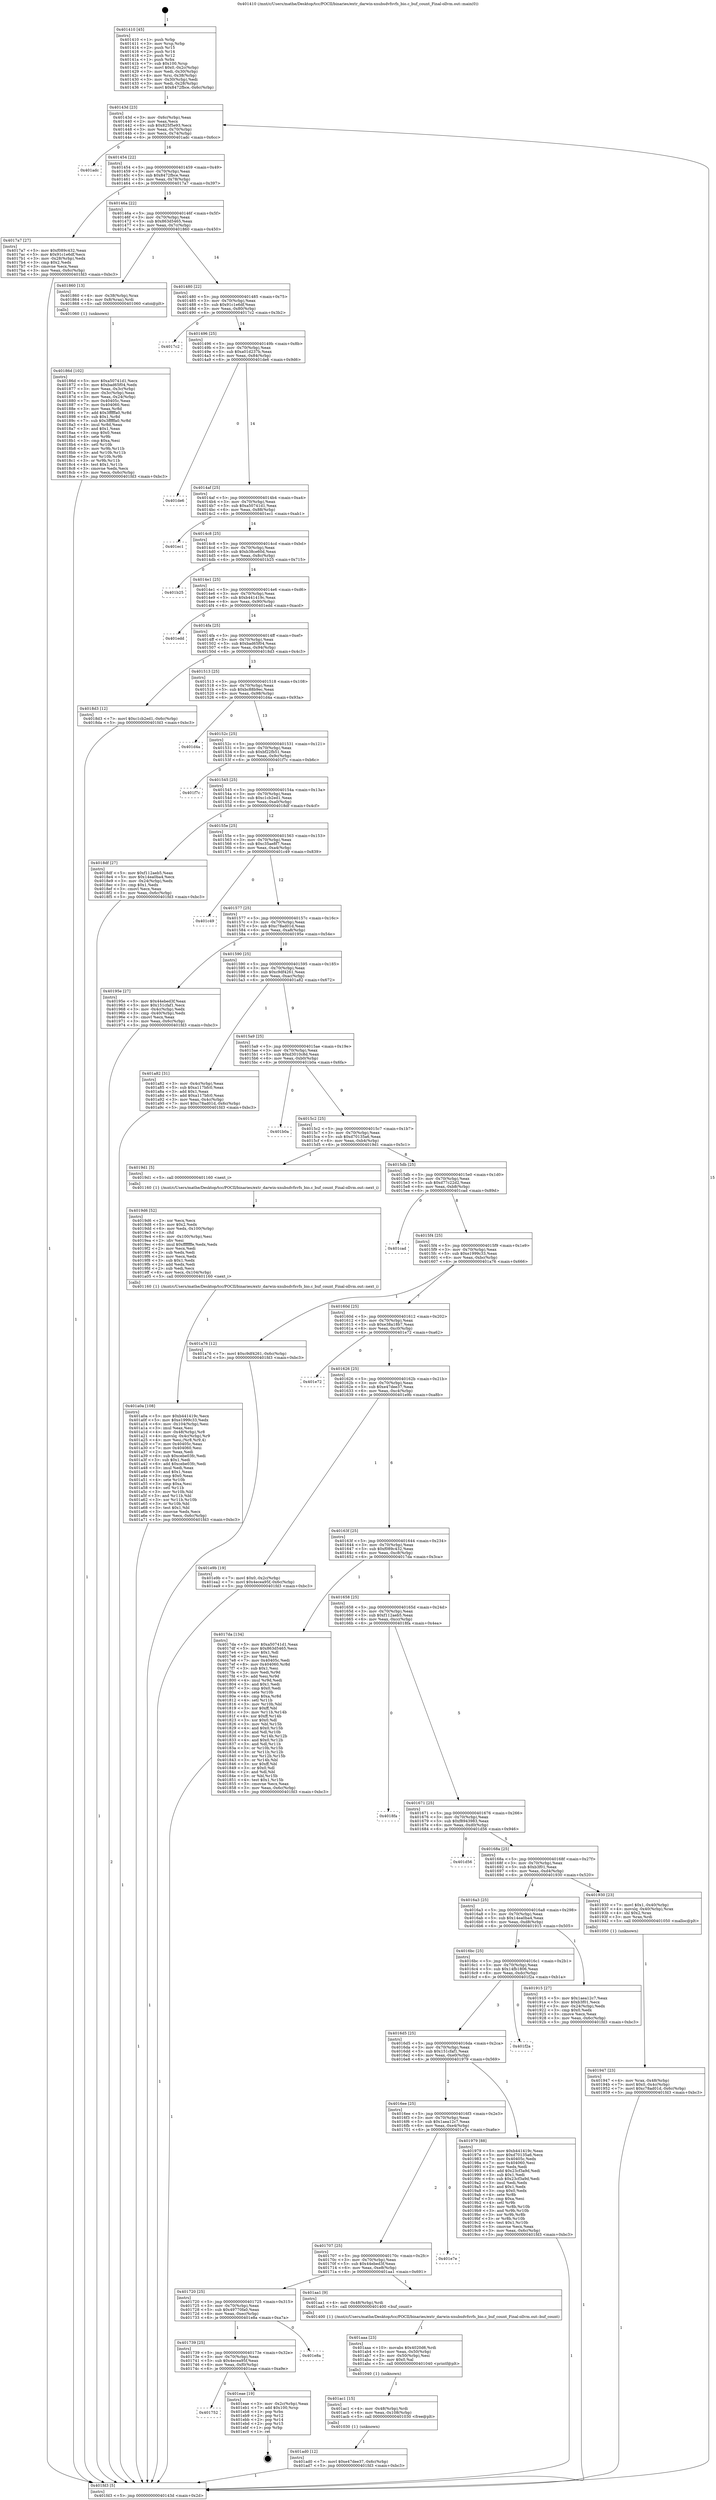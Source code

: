 digraph "0x401410" {
  label = "0x401410 (/mnt/c/Users/mathe/Desktop/tcc/POCII/binaries/extr_darwin-xnubsdvfsvfs_bio.c_buf_count_Final-ollvm.out::main(0))"
  labelloc = "t"
  node[shape=record]

  Entry [label="",width=0.3,height=0.3,shape=circle,fillcolor=black,style=filled]
  "0x40143d" [label="{
     0x40143d [23]\l
     | [instrs]\l
     &nbsp;&nbsp;0x40143d \<+3\>: mov -0x6c(%rbp),%eax\l
     &nbsp;&nbsp;0x401440 \<+2\>: mov %eax,%ecx\l
     &nbsp;&nbsp;0x401442 \<+6\>: sub $0x825f5e93,%ecx\l
     &nbsp;&nbsp;0x401448 \<+3\>: mov %eax,-0x70(%rbp)\l
     &nbsp;&nbsp;0x40144b \<+3\>: mov %ecx,-0x74(%rbp)\l
     &nbsp;&nbsp;0x40144e \<+6\>: je 0000000000401adc \<main+0x6cc\>\l
  }"]
  "0x401adc" [label="{
     0x401adc\l
  }", style=dashed]
  "0x401454" [label="{
     0x401454 [22]\l
     | [instrs]\l
     &nbsp;&nbsp;0x401454 \<+5\>: jmp 0000000000401459 \<main+0x49\>\l
     &nbsp;&nbsp;0x401459 \<+3\>: mov -0x70(%rbp),%eax\l
     &nbsp;&nbsp;0x40145c \<+5\>: sub $0x8472fbce,%eax\l
     &nbsp;&nbsp;0x401461 \<+3\>: mov %eax,-0x78(%rbp)\l
     &nbsp;&nbsp;0x401464 \<+6\>: je 00000000004017a7 \<main+0x397\>\l
  }"]
  Exit [label="",width=0.3,height=0.3,shape=circle,fillcolor=black,style=filled,peripheries=2]
  "0x4017a7" [label="{
     0x4017a7 [27]\l
     | [instrs]\l
     &nbsp;&nbsp;0x4017a7 \<+5\>: mov $0xf089c432,%eax\l
     &nbsp;&nbsp;0x4017ac \<+5\>: mov $0x91c1e6df,%ecx\l
     &nbsp;&nbsp;0x4017b1 \<+3\>: mov -0x28(%rbp),%edx\l
     &nbsp;&nbsp;0x4017b4 \<+3\>: cmp $0x2,%edx\l
     &nbsp;&nbsp;0x4017b7 \<+3\>: cmovne %ecx,%eax\l
     &nbsp;&nbsp;0x4017ba \<+3\>: mov %eax,-0x6c(%rbp)\l
     &nbsp;&nbsp;0x4017bd \<+5\>: jmp 0000000000401fd3 \<main+0xbc3\>\l
  }"]
  "0x40146a" [label="{
     0x40146a [22]\l
     | [instrs]\l
     &nbsp;&nbsp;0x40146a \<+5\>: jmp 000000000040146f \<main+0x5f\>\l
     &nbsp;&nbsp;0x40146f \<+3\>: mov -0x70(%rbp),%eax\l
     &nbsp;&nbsp;0x401472 \<+5\>: sub $0x863d5465,%eax\l
     &nbsp;&nbsp;0x401477 \<+3\>: mov %eax,-0x7c(%rbp)\l
     &nbsp;&nbsp;0x40147a \<+6\>: je 0000000000401860 \<main+0x450\>\l
  }"]
  "0x401fd3" [label="{
     0x401fd3 [5]\l
     | [instrs]\l
     &nbsp;&nbsp;0x401fd3 \<+5\>: jmp 000000000040143d \<main+0x2d\>\l
  }"]
  "0x401410" [label="{
     0x401410 [45]\l
     | [instrs]\l
     &nbsp;&nbsp;0x401410 \<+1\>: push %rbp\l
     &nbsp;&nbsp;0x401411 \<+3\>: mov %rsp,%rbp\l
     &nbsp;&nbsp;0x401414 \<+2\>: push %r15\l
     &nbsp;&nbsp;0x401416 \<+2\>: push %r14\l
     &nbsp;&nbsp;0x401418 \<+2\>: push %r12\l
     &nbsp;&nbsp;0x40141a \<+1\>: push %rbx\l
     &nbsp;&nbsp;0x40141b \<+7\>: sub $0x100,%rsp\l
     &nbsp;&nbsp;0x401422 \<+7\>: movl $0x0,-0x2c(%rbp)\l
     &nbsp;&nbsp;0x401429 \<+3\>: mov %edi,-0x30(%rbp)\l
     &nbsp;&nbsp;0x40142c \<+4\>: mov %rsi,-0x38(%rbp)\l
     &nbsp;&nbsp;0x401430 \<+3\>: mov -0x30(%rbp),%edi\l
     &nbsp;&nbsp;0x401433 \<+3\>: mov %edi,-0x28(%rbp)\l
     &nbsp;&nbsp;0x401436 \<+7\>: movl $0x8472fbce,-0x6c(%rbp)\l
  }"]
  "0x401752" [label="{
     0x401752\l
  }", style=dashed]
  "0x401860" [label="{
     0x401860 [13]\l
     | [instrs]\l
     &nbsp;&nbsp;0x401860 \<+4\>: mov -0x38(%rbp),%rax\l
     &nbsp;&nbsp;0x401864 \<+4\>: mov 0x8(%rax),%rdi\l
     &nbsp;&nbsp;0x401868 \<+5\>: call 0000000000401060 \<atoi@plt\>\l
     | [calls]\l
     &nbsp;&nbsp;0x401060 \{1\} (unknown)\l
  }"]
  "0x401480" [label="{
     0x401480 [22]\l
     | [instrs]\l
     &nbsp;&nbsp;0x401480 \<+5\>: jmp 0000000000401485 \<main+0x75\>\l
     &nbsp;&nbsp;0x401485 \<+3\>: mov -0x70(%rbp),%eax\l
     &nbsp;&nbsp;0x401488 \<+5\>: sub $0x91c1e6df,%eax\l
     &nbsp;&nbsp;0x40148d \<+3\>: mov %eax,-0x80(%rbp)\l
     &nbsp;&nbsp;0x401490 \<+6\>: je 00000000004017c2 \<main+0x3b2\>\l
  }"]
  "0x401eae" [label="{
     0x401eae [19]\l
     | [instrs]\l
     &nbsp;&nbsp;0x401eae \<+3\>: mov -0x2c(%rbp),%eax\l
     &nbsp;&nbsp;0x401eb1 \<+7\>: add $0x100,%rsp\l
     &nbsp;&nbsp;0x401eb8 \<+1\>: pop %rbx\l
     &nbsp;&nbsp;0x401eb9 \<+2\>: pop %r12\l
     &nbsp;&nbsp;0x401ebb \<+2\>: pop %r14\l
     &nbsp;&nbsp;0x401ebd \<+2\>: pop %r15\l
     &nbsp;&nbsp;0x401ebf \<+1\>: pop %rbp\l
     &nbsp;&nbsp;0x401ec0 \<+1\>: ret\l
  }"]
  "0x4017c2" [label="{
     0x4017c2\l
  }", style=dashed]
  "0x401496" [label="{
     0x401496 [25]\l
     | [instrs]\l
     &nbsp;&nbsp;0x401496 \<+5\>: jmp 000000000040149b \<main+0x8b\>\l
     &nbsp;&nbsp;0x40149b \<+3\>: mov -0x70(%rbp),%eax\l
     &nbsp;&nbsp;0x40149e \<+5\>: sub $0xa01d237b,%eax\l
     &nbsp;&nbsp;0x4014a3 \<+6\>: mov %eax,-0x84(%rbp)\l
     &nbsp;&nbsp;0x4014a9 \<+6\>: je 0000000000401de6 \<main+0x9d6\>\l
  }"]
  "0x401739" [label="{
     0x401739 [25]\l
     | [instrs]\l
     &nbsp;&nbsp;0x401739 \<+5\>: jmp 000000000040173e \<main+0x32e\>\l
     &nbsp;&nbsp;0x40173e \<+3\>: mov -0x70(%rbp),%eax\l
     &nbsp;&nbsp;0x401741 \<+5\>: sub $0x4ecea95f,%eax\l
     &nbsp;&nbsp;0x401746 \<+6\>: mov %eax,-0xf0(%rbp)\l
     &nbsp;&nbsp;0x40174c \<+6\>: je 0000000000401eae \<main+0xa9e\>\l
  }"]
  "0x401de6" [label="{
     0x401de6\l
  }", style=dashed]
  "0x4014af" [label="{
     0x4014af [25]\l
     | [instrs]\l
     &nbsp;&nbsp;0x4014af \<+5\>: jmp 00000000004014b4 \<main+0xa4\>\l
     &nbsp;&nbsp;0x4014b4 \<+3\>: mov -0x70(%rbp),%eax\l
     &nbsp;&nbsp;0x4014b7 \<+5\>: sub $0xa50741d1,%eax\l
     &nbsp;&nbsp;0x4014bc \<+6\>: mov %eax,-0x88(%rbp)\l
     &nbsp;&nbsp;0x4014c2 \<+6\>: je 0000000000401ec1 \<main+0xab1\>\l
  }"]
  "0x401e8a" [label="{
     0x401e8a\l
  }", style=dashed]
  "0x401ec1" [label="{
     0x401ec1\l
  }", style=dashed]
  "0x4014c8" [label="{
     0x4014c8 [25]\l
     | [instrs]\l
     &nbsp;&nbsp;0x4014c8 \<+5\>: jmp 00000000004014cd \<main+0xbd\>\l
     &nbsp;&nbsp;0x4014cd \<+3\>: mov -0x70(%rbp),%eax\l
     &nbsp;&nbsp;0x4014d0 \<+5\>: sub $0xb38ce60d,%eax\l
     &nbsp;&nbsp;0x4014d5 \<+6\>: mov %eax,-0x8c(%rbp)\l
     &nbsp;&nbsp;0x4014db \<+6\>: je 0000000000401b25 \<main+0x715\>\l
  }"]
  "0x401ad0" [label="{
     0x401ad0 [12]\l
     | [instrs]\l
     &nbsp;&nbsp;0x401ad0 \<+7\>: movl $0xe47dee37,-0x6c(%rbp)\l
     &nbsp;&nbsp;0x401ad7 \<+5\>: jmp 0000000000401fd3 \<main+0xbc3\>\l
  }"]
  "0x401b25" [label="{
     0x401b25\l
  }", style=dashed]
  "0x4014e1" [label="{
     0x4014e1 [25]\l
     | [instrs]\l
     &nbsp;&nbsp;0x4014e1 \<+5\>: jmp 00000000004014e6 \<main+0xd6\>\l
     &nbsp;&nbsp;0x4014e6 \<+3\>: mov -0x70(%rbp),%eax\l
     &nbsp;&nbsp;0x4014e9 \<+5\>: sub $0xb441419c,%eax\l
     &nbsp;&nbsp;0x4014ee \<+6\>: mov %eax,-0x90(%rbp)\l
     &nbsp;&nbsp;0x4014f4 \<+6\>: je 0000000000401edd \<main+0xacd\>\l
  }"]
  "0x401ac1" [label="{
     0x401ac1 [15]\l
     | [instrs]\l
     &nbsp;&nbsp;0x401ac1 \<+4\>: mov -0x48(%rbp),%rdi\l
     &nbsp;&nbsp;0x401ac5 \<+6\>: mov %eax,-0x108(%rbp)\l
     &nbsp;&nbsp;0x401acb \<+5\>: call 0000000000401030 \<free@plt\>\l
     | [calls]\l
     &nbsp;&nbsp;0x401030 \{1\} (unknown)\l
  }"]
  "0x401edd" [label="{
     0x401edd\l
  }", style=dashed]
  "0x4014fa" [label="{
     0x4014fa [25]\l
     | [instrs]\l
     &nbsp;&nbsp;0x4014fa \<+5\>: jmp 00000000004014ff \<main+0xef\>\l
     &nbsp;&nbsp;0x4014ff \<+3\>: mov -0x70(%rbp),%eax\l
     &nbsp;&nbsp;0x401502 \<+5\>: sub $0xbad65f04,%eax\l
     &nbsp;&nbsp;0x401507 \<+6\>: mov %eax,-0x94(%rbp)\l
     &nbsp;&nbsp;0x40150d \<+6\>: je 00000000004018d3 \<main+0x4c3\>\l
  }"]
  "0x401aaa" [label="{
     0x401aaa [23]\l
     | [instrs]\l
     &nbsp;&nbsp;0x401aaa \<+10\>: movabs $0x4020d6,%rdi\l
     &nbsp;&nbsp;0x401ab4 \<+3\>: mov %eax,-0x50(%rbp)\l
     &nbsp;&nbsp;0x401ab7 \<+3\>: mov -0x50(%rbp),%esi\l
     &nbsp;&nbsp;0x401aba \<+2\>: mov $0x0,%al\l
     &nbsp;&nbsp;0x401abc \<+5\>: call 0000000000401040 \<printf@plt\>\l
     | [calls]\l
     &nbsp;&nbsp;0x401040 \{1\} (unknown)\l
  }"]
  "0x4018d3" [label="{
     0x4018d3 [12]\l
     | [instrs]\l
     &nbsp;&nbsp;0x4018d3 \<+7\>: movl $0xc1cb2ed1,-0x6c(%rbp)\l
     &nbsp;&nbsp;0x4018da \<+5\>: jmp 0000000000401fd3 \<main+0xbc3\>\l
  }"]
  "0x401513" [label="{
     0x401513 [25]\l
     | [instrs]\l
     &nbsp;&nbsp;0x401513 \<+5\>: jmp 0000000000401518 \<main+0x108\>\l
     &nbsp;&nbsp;0x401518 \<+3\>: mov -0x70(%rbp),%eax\l
     &nbsp;&nbsp;0x40151b \<+5\>: sub $0xbc88b9ec,%eax\l
     &nbsp;&nbsp;0x401520 \<+6\>: mov %eax,-0x98(%rbp)\l
     &nbsp;&nbsp;0x401526 \<+6\>: je 0000000000401d4a \<main+0x93a\>\l
  }"]
  "0x401720" [label="{
     0x401720 [25]\l
     | [instrs]\l
     &nbsp;&nbsp;0x401720 \<+5\>: jmp 0000000000401725 \<main+0x315\>\l
     &nbsp;&nbsp;0x401725 \<+3\>: mov -0x70(%rbp),%eax\l
     &nbsp;&nbsp;0x401728 \<+5\>: sub $0x49770fa0,%eax\l
     &nbsp;&nbsp;0x40172d \<+6\>: mov %eax,-0xec(%rbp)\l
     &nbsp;&nbsp;0x401733 \<+6\>: je 0000000000401e8a \<main+0xa7a\>\l
  }"]
  "0x401d4a" [label="{
     0x401d4a\l
  }", style=dashed]
  "0x40152c" [label="{
     0x40152c [25]\l
     | [instrs]\l
     &nbsp;&nbsp;0x40152c \<+5\>: jmp 0000000000401531 \<main+0x121\>\l
     &nbsp;&nbsp;0x401531 \<+3\>: mov -0x70(%rbp),%eax\l
     &nbsp;&nbsp;0x401534 \<+5\>: sub $0xbf22fb51,%eax\l
     &nbsp;&nbsp;0x401539 \<+6\>: mov %eax,-0x9c(%rbp)\l
     &nbsp;&nbsp;0x40153f \<+6\>: je 0000000000401f7c \<main+0xb6c\>\l
  }"]
  "0x401aa1" [label="{
     0x401aa1 [9]\l
     | [instrs]\l
     &nbsp;&nbsp;0x401aa1 \<+4\>: mov -0x48(%rbp),%rdi\l
     &nbsp;&nbsp;0x401aa5 \<+5\>: call 0000000000401400 \<buf_count\>\l
     | [calls]\l
     &nbsp;&nbsp;0x401400 \{1\} (/mnt/c/Users/mathe/Desktop/tcc/POCII/binaries/extr_darwin-xnubsdvfsvfs_bio.c_buf_count_Final-ollvm.out::buf_count)\l
  }"]
  "0x401f7c" [label="{
     0x401f7c\l
  }", style=dashed]
  "0x401545" [label="{
     0x401545 [25]\l
     | [instrs]\l
     &nbsp;&nbsp;0x401545 \<+5\>: jmp 000000000040154a \<main+0x13a\>\l
     &nbsp;&nbsp;0x40154a \<+3\>: mov -0x70(%rbp),%eax\l
     &nbsp;&nbsp;0x40154d \<+5\>: sub $0xc1cb2ed1,%eax\l
     &nbsp;&nbsp;0x401552 \<+6\>: mov %eax,-0xa0(%rbp)\l
     &nbsp;&nbsp;0x401558 \<+6\>: je 00000000004018df \<main+0x4cf\>\l
  }"]
  "0x401707" [label="{
     0x401707 [25]\l
     | [instrs]\l
     &nbsp;&nbsp;0x401707 \<+5\>: jmp 000000000040170c \<main+0x2fc\>\l
     &nbsp;&nbsp;0x40170c \<+3\>: mov -0x70(%rbp),%eax\l
     &nbsp;&nbsp;0x40170f \<+5\>: sub $0x44ebed3f,%eax\l
     &nbsp;&nbsp;0x401714 \<+6\>: mov %eax,-0xe8(%rbp)\l
     &nbsp;&nbsp;0x40171a \<+6\>: je 0000000000401aa1 \<main+0x691\>\l
  }"]
  "0x4018df" [label="{
     0x4018df [27]\l
     | [instrs]\l
     &nbsp;&nbsp;0x4018df \<+5\>: mov $0xf112aeb5,%eax\l
     &nbsp;&nbsp;0x4018e4 \<+5\>: mov $0x14ea0ba4,%ecx\l
     &nbsp;&nbsp;0x4018e9 \<+3\>: mov -0x24(%rbp),%edx\l
     &nbsp;&nbsp;0x4018ec \<+3\>: cmp $0x1,%edx\l
     &nbsp;&nbsp;0x4018ef \<+3\>: cmovl %ecx,%eax\l
     &nbsp;&nbsp;0x4018f2 \<+3\>: mov %eax,-0x6c(%rbp)\l
     &nbsp;&nbsp;0x4018f5 \<+5\>: jmp 0000000000401fd3 \<main+0xbc3\>\l
  }"]
  "0x40155e" [label="{
     0x40155e [25]\l
     | [instrs]\l
     &nbsp;&nbsp;0x40155e \<+5\>: jmp 0000000000401563 \<main+0x153\>\l
     &nbsp;&nbsp;0x401563 \<+3\>: mov -0x70(%rbp),%eax\l
     &nbsp;&nbsp;0x401566 \<+5\>: sub $0xc35ae8f7,%eax\l
     &nbsp;&nbsp;0x40156b \<+6\>: mov %eax,-0xa4(%rbp)\l
     &nbsp;&nbsp;0x401571 \<+6\>: je 0000000000401c49 \<main+0x839\>\l
  }"]
  "0x401e7e" [label="{
     0x401e7e\l
  }", style=dashed]
  "0x401c49" [label="{
     0x401c49\l
  }", style=dashed]
  "0x401577" [label="{
     0x401577 [25]\l
     | [instrs]\l
     &nbsp;&nbsp;0x401577 \<+5\>: jmp 000000000040157c \<main+0x16c\>\l
     &nbsp;&nbsp;0x40157c \<+3\>: mov -0x70(%rbp),%eax\l
     &nbsp;&nbsp;0x40157f \<+5\>: sub $0xc78ad01d,%eax\l
     &nbsp;&nbsp;0x401584 \<+6\>: mov %eax,-0xa8(%rbp)\l
     &nbsp;&nbsp;0x40158a \<+6\>: je 000000000040195e \<main+0x54e\>\l
  }"]
  "0x401a0a" [label="{
     0x401a0a [108]\l
     | [instrs]\l
     &nbsp;&nbsp;0x401a0a \<+5\>: mov $0xb441419c,%ecx\l
     &nbsp;&nbsp;0x401a0f \<+5\>: mov $0xe1999c33,%edx\l
     &nbsp;&nbsp;0x401a14 \<+6\>: mov -0x104(%rbp),%esi\l
     &nbsp;&nbsp;0x401a1a \<+3\>: imul %eax,%esi\l
     &nbsp;&nbsp;0x401a1d \<+4\>: mov -0x48(%rbp),%r8\l
     &nbsp;&nbsp;0x401a21 \<+4\>: movslq -0x4c(%rbp),%r9\l
     &nbsp;&nbsp;0x401a25 \<+4\>: mov %esi,(%r8,%r9,4)\l
     &nbsp;&nbsp;0x401a29 \<+7\>: mov 0x40405c,%eax\l
     &nbsp;&nbsp;0x401a30 \<+7\>: mov 0x404060,%esi\l
     &nbsp;&nbsp;0x401a37 \<+2\>: mov %eax,%edi\l
     &nbsp;&nbsp;0x401a39 \<+6\>: sub $0xcebe03fc,%edi\l
     &nbsp;&nbsp;0x401a3f \<+3\>: sub $0x1,%edi\l
     &nbsp;&nbsp;0x401a42 \<+6\>: add $0xcebe03fc,%edi\l
     &nbsp;&nbsp;0x401a48 \<+3\>: imul %edi,%eax\l
     &nbsp;&nbsp;0x401a4b \<+3\>: and $0x1,%eax\l
     &nbsp;&nbsp;0x401a4e \<+3\>: cmp $0x0,%eax\l
     &nbsp;&nbsp;0x401a51 \<+4\>: sete %r10b\l
     &nbsp;&nbsp;0x401a55 \<+3\>: cmp $0xa,%esi\l
     &nbsp;&nbsp;0x401a58 \<+4\>: setl %r11b\l
     &nbsp;&nbsp;0x401a5c \<+3\>: mov %r10b,%bl\l
     &nbsp;&nbsp;0x401a5f \<+3\>: and %r11b,%bl\l
     &nbsp;&nbsp;0x401a62 \<+3\>: xor %r11b,%r10b\l
     &nbsp;&nbsp;0x401a65 \<+3\>: or %r10b,%bl\l
     &nbsp;&nbsp;0x401a68 \<+3\>: test $0x1,%bl\l
     &nbsp;&nbsp;0x401a6b \<+3\>: cmovne %edx,%ecx\l
     &nbsp;&nbsp;0x401a6e \<+3\>: mov %ecx,-0x6c(%rbp)\l
     &nbsp;&nbsp;0x401a71 \<+5\>: jmp 0000000000401fd3 \<main+0xbc3\>\l
  }"]
  "0x40195e" [label="{
     0x40195e [27]\l
     | [instrs]\l
     &nbsp;&nbsp;0x40195e \<+5\>: mov $0x44ebed3f,%eax\l
     &nbsp;&nbsp;0x401963 \<+5\>: mov $0x151cfaf1,%ecx\l
     &nbsp;&nbsp;0x401968 \<+3\>: mov -0x4c(%rbp),%edx\l
     &nbsp;&nbsp;0x40196b \<+3\>: cmp -0x40(%rbp),%edx\l
     &nbsp;&nbsp;0x40196e \<+3\>: cmovl %ecx,%eax\l
     &nbsp;&nbsp;0x401971 \<+3\>: mov %eax,-0x6c(%rbp)\l
     &nbsp;&nbsp;0x401974 \<+5\>: jmp 0000000000401fd3 \<main+0xbc3\>\l
  }"]
  "0x401590" [label="{
     0x401590 [25]\l
     | [instrs]\l
     &nbsp;&nbsp;0x401590 \<+5\>: jmp 0000000000401595 \<main+0x185\>\l
     &nbsp;&nbsp;0x401595 \<+3\>: mov -0x70(%rbp),%eax\l
     &nbsp;&nbsp;0x401598 \<+5\>: sub $0xc9df4261,%eax\l
     &nbsp;&nbsp;0x40159d \<+6\>: mov %eax,-0xac(%rbp)\l
     &nbsp;&nbsp;0x4015a3 \<+6\>: je 0000000000401a82 \<main+0x672\>\l
  }"]
  "0x4019d6" [label="{
     0x4019d6 [52]\l
     | [instrs]\l
     &nbsp;&nbsp;0x4019d6 \<+2\>: xor %ecx,%ecx\l
     &nbsp;&nbsp;0x4019d8 \<+5\>: mov $0x2,%edx\l
     &nbsp;&nbsp;0x4019dd \<+6\>: mov %edx,-0x100(%rbp)\l
     &nbsp;&nbsp;0x4019e3 \<+1\>: cltd\l
     &nbsp;&nbsp;0x4019e4 \<+6\>: mov -0x100(%rbp),%esi\l
     &nbsp;&nbsp;0x4019ea \<+2\>: idiv %esi\l
     &nbsp;&nbsp;0x4019ec \<+6\>: imul $0xfffffffe,%edx,%edx\l
     &nbsp;&nbsp;0x4019f2 \<+2\>: mov %ecx,%edi\l
     &nbsp;&nbsp;0x4019f4 \<+2\>: sub %edx,%edi\l
     &nbsp;&nbsp;0x4019f6 \<+2\>: mov %ecx,%edx\l
     &nbsp;&nbsp;0x4019f8 \<+3\>: sub $0x1,%edx\l
     &nbsp;&nbsp;0x4019fb \<+2\>: add %edx,%edi\l
     &nbsp;&nbsp;0x4019fd \<+2\>: sub %edi,%ecx\l
     &nbsp;&nbsp;0x4019ff \<+6\>: mov %ecx,-0x104(%rbp)\l
     &nbsp;&nbsp;0x401a05 \<+5\>: call 0000000000401160 \<next_i\>\l
     | [calls]\l
     &nbsp;&nbsp;0x401160 \{1\} (/mnt/c/Users/mathe/Desktop/tcc/POCII/binaries/extr_darwin-xnubsdvfsvfs_bio.c_buf_count_Final-ollvm.out::next_i)\l
  }"]
  "0x401a82" [label="{
     0x401a82 [31]\l
     | [instrs]\l
     &nbsp;&nbsp;0x401a82 \<+3\>: mov -0x4c(%rbp),%eax\l
     &nbsp;&nbsp;0x401a85 \<+5\>: sub $0xa117bfc0,%eax\l
     &nbsp;&nbsp;0x401a8a \<+3\>: add $0x1,%eax\l
     &nbsp;&nbsp;0x401a8d \<+5\>: add $0xa117bfc0,%eax\l
     &nbsp;&nbsp;0x401a92 \<+3\>: mov %eax,-0x4c(%rbp)\l
     &nbsp;&nbsp;0x401a95 \<+7\>: movl $0xc78ad01d,-0x6c(%rbp)\l
     &nbsp;&nbsp;0x401a9c \<+5\>: jmp 0000000000401fd3 \<main+0xbc3\>\l
  }"]
  "0x4015a9" [label="{
     0x4015a9 [25]\l
     | [instrs]\l
     &nbsp;&nbsp;0x4015a9 \<+5\>: jmp 00000000004015ae \<main+0x19e\>\l
     &nbsp;&nbsp;0x4015ae \<+3\>: mov -0x70(%rbp),%eax\l
     &nbsp;&nbsp;0x4015b1 \<+5\>: sub $0xd3010c8d,%eax\l
     &nbsp;&nbsp;0x4015b6 \<+6\>: mov %eax,-0xb0(%rbp)\l
     &nbsp;&nbsp;0x4015bc \<+6\>: je 0000000000401b0a \<main+0x6fa\>\l
  }"]
  "0x4016ee" [label="{
     0x4016ee [25]\l
     | [instrs]\l
     &nbsp;&nbsp;0x4016ee \<+5\>: jmp 00000000004016f3 \<main+0x2e3\>\l
     &nbsp;&nbsp;0x4016f3 \<+3\>: mov -0x70(%rbp),%eax\l
     &nbsp;&nbsp;0x4016f6 \<+5\>: sub $0x1aea12c7,%eax\l
     &nbsp;&nbsp;0x4016fb \<+6\>: mov %eax,-0xe4(%rbp)\l
     &nbsp;&nbsp;0x401701 \<+6\>: je 0000000000401e7e \<main+0xa6e\>\l
  }"]
  "0x401b0a" [label="{
     0x401b0a\l
  }", style=dashed]
  "0x4015c2" [label="{
     0x4015c2 [25]\l
     | [instrs]\l
     &nbsp;&nbsp;0x4015c2 \<+5\>: jmp 00000000004015c7 \<main+0x1b7\>\l
     &nbsp;&nbsp;0x4015c7 \<+3\>: mov -0x70(%rbp),%eax\l
     &nbsp;&nbsp;0x4015ca \<+5\>: sub $0xd70135a6,%eax\l
     &nbsp;&nbsp;0x4015cf \<+6\>: mov %eax,-0xb4(%rbp)\l
     &nbsp;&nbsp;0x4015d5 \<+6\>: je 00000000004019d1 \<main+0x5c1\>\l
  }"]
  "0x401979" [label="{
     0x401979 [88]\l
     | [instrs]\l
     &nbsp;&nbsp;0x401979 \<+5\>: mov $0xb441419c,%eax\l
     &nbsp;&nbsp;0x40197e \<+5\>: mov $0xd70135a6,%ecx\l
     &nbsp;&nbsp;0x401983 \<+7\>: mov 0x40405c,%edx\l
     &nbsp;&nbsp;0x40198a \<+7\>: mov 0x404060,%esi\l
     &nbsp;&nbsp;0x401991 \<+2\>: mov %edx,%edi\l
     &nbsp;&nbsp;0x401993 \<+6\>: add $0x23cf3a9d,%edi\l
     &nbsp;&nbsp;0x401999 \<+3\>: sub $0x1,%edi\l
     &nbsp;&nbsp;0x40199c \<+6\>: sub $0x23cf3a9d,%edi\l
     &nbsp;&nbsp;0x4019a2 \<+3\>: imul %edi,%edx\l
     &nbsp;&nbsp;0x4019a5 \<+3\>: and $0x1,%edx\l
     &nbsp;&nbsp;0x4019a8 \<+3\>: cmp $0x0,%edx\l
     &nbsp;&nbsp;0x4019ab \<+4\>: sete %r8b\l
     &nbsp;&nbsp;0x4019af \<+3\>: cmp $0xa,%esi\l
     &nbsp;&nbsp;0x4019b2 \<+4\>: setl %r9b\l
     &nbsp;&nbsp;0x4019b6 \<+3\>: mov %r8b,%r10b\l
     &nbsp;&nbsp;0x4019b9 \<+3\>: and %r9b,%r10b\l
     &nbsp;&nbsp;0x4019bc \<+3\>: xor %r9b,%r8b\l
     &nbsp;&nbsp;0x4019bf \<+3\>: or %r8b,%r10b\l
     &nbsp;&nbsp;0x4019c2 \<+4\>: test $0x1,%r10b\l
     &nbsp;&nbsp;0x4019c6 \<+3\>: cmovne %ecx,%eax\l
     &nbsp;&nbsp;0x4019c9 \<+3\>: mov %eax,-0x6c(%rbp)\l
     &nbsp;&nbsp;0x4019cc \<+5\>: jmp 0000000000401fd3 \<main+0xbc3\>\l
  }"]
  "0x4019d1" [label="{
     0x4019d1 [5]\l
     | [instrs]\l
     &nbsp;&nbsp;0x4019d1 \<+5\>: call 0000000000401160 \<next_i\>\l
     | [calls]\l
     &nbsp;&nbsp;0x401160 \{1\} (/mnt/c/Users/mathe/Desktop/tcc/POCII/binaries/extr_darwin-xnubsdvfsvfs_bio.c_buf_count_Final-ollvm.out::next_i)\l
  }"]
  "0x4015db" [label="{
     0x4015db [25]\l
     | [instrs]\l
     &nbsp;&nbsp;0x4015db \<+5\>: jmp 00000000004015e0 \<main+0x1d0\>\l
     &nbsp;&nbsp;0x4015e0 \<+3\>: mov -0x70(%rbp),%eax\l
     &nbsp;&nbsp;0x4015e3 \<+5\>: sub $0xd77c22d2,%eax\l
     &nbsp;&nbsp;0x4015e8 \<+6\>: mov %eax,-0xb8(%rbp)\l
     &nbsp;&nbsp;0x4015ee \<+6\>: je 0000000000401cad \<main+0x89d\>\l
  }"]
  "0x4016d5" [label="{
     0x4016d5 [25]\l
     | [instrs]\l
     &nbsp;&nbsp;0x4016d5 \<+5\>: jmp 00000000004016da \<main+0x2ca\>\l
     &nbsp;&nbsp;0x4016da \<+3\>: mov -0x70(%rbp),%eax\l
     &nbsp;&nbsp;0x4016dd \<+5\>: sub $0x151cfaf1,%eax\l
     &nbsp;&nbsp;0x4016e2 \<+6\>: mov %eax,-0xe0(%rbp)\l
     &nbsp;&nbsp;0x4016e8 \<+6\>: je 0000000000401979 \<main+0x569\>\l
  }"]
  "0x401cad" [label="{
     0x401cad\l
  }", style=dashed]
  "0x4015f4" [label="{
     0x4015f4 [25]\l
     | [instrs]\l
     &nbsp;&nbsp;0x4015f4 \<+5\>: jmp 00000000004015f9 \<main+0x1e9\>\l
     &nbsp;&nbsp;0x4015f9 \<+3\>: mov -0x70(%rbp),%eax\l
     &nbsp;&nbsp;0x4015fc \<+5\>: sub $0xe1999c33,%eax\l
     &nbsp;&nbsp;0x401601 \<+6\>: mov %eax,-0xbc(%rbp)\l
     &nbsp;&nbsp;0x401607 \<+6\>: je 0000000000401a76 \<main+0x666\>\l
  }"]
  "0x401f2a" [label="{
     0x401f2a\l
  }", style=dashed]
  "0x401a76" [label="{
     0x401a76 [12]\l
     | [instrs]\l
     &nbsp;&nbsp;0x401a76 \<+7\>: movl $0xc9df4261,-0x6c(%rbp)\l
     &nbsp;&nbsp;0x401a7d \<+5\>: jmp 0000000000401fd3 \<main+0xbc3\>\l
  }"]
  "0x40160d" [label="{
     0x40160d [25]\l
     | [instrs]\l
     &nbsp;&nbsp;0x40160d \<+5\>: jmp 0000000000401612 \<main+0x202\>\l
     &nbsp;&nbsp;0x401612 \<+3\>: mov -0x70(%rbp),%eax\l
     &nbsp;&nbsp;0x401615 \<+5\>: sub $0xe38a18b7,%eax\l
     &nbsp;&nbsp;0x40161a \<+6\>: mov %eax,-0xc0(%rbp)\l
     &nbsp;&nbsp;0x401620 \<+6\>: je 0000000000401e72 \<main+0xa62\>\l
  }"]
  "0x401947" [label="{
     0x401947 [23]\l
     | [instrs]\l
     &nbsp;&nbsp;0x401947 \<+4\>: mov %rax,-0x48(%rbp)\l
     &nbsp;&nbsp;0x40194b \<+7\>: movl $0x0,-0x4c(%rbp)\l
     &nbsp;&nbsp;0x401952 \<+7\>: movl $0xc78ad01d,-0x6c(%rbp)\l
     &nbsp;&nbsp;0x401959 \<+5\>: jmp 0000000000401fd3 \<main+0xbc3\>\l
  }"]
  "0x401e72" [label="{
     0x401e72\l
  }", style=dashed]
  "0x401626" [label="{
     0x401626 [25]\l
     | [instrs]\l
     &nbsp;&nbsp;0x401626 \<+5\>: jmp 000000000040162b \<main+0x21b\>\l
     &nbsp;&nbsp;0x40162b \<+3\>: mov -0x70(%rbp),%eax\l
     &nbsp;&nbsp;0x40162e \<+5\>: sub $0xe47dee37,%eax\l
     &nbsp;&nbsp;0x401633 \<+6\>: mov %eax,-0xc4(%rbp)\l
     &nbsp;&nbsp;0x401639 \<+6\>: je 0000000000401e9b \<main+0xa8b\>\l
  }"]
  "0x4016bc" [label="{
     0x4016bc [25]\l
     | [instrs]\l
     &nbsp;&nbsp;0x4016bc \<+5\>: jmp 00000000004016c1 \<main+0x2b1\>\l
     &nbsp;&nbsp;0x4016c1 \<+3\>: mov -0x70(%rbp),%eax\l
     &nbsp;&nbsp;0x4016c4 \<+5\>: sub $0x14fb1806,%eax\l
     &nbsp;&nbsp;0x4016c9 \<+6\>: mov %eax,-0xdc(%rbp)\l
     &nbsp;&nbsp;0x4016cf \<+6\>: je 0000000000401f2a \<main+0xb1a\>\l
  }"]
  "0x401e9b" [label="{
     0x401e9b [19]\l
     | [instrs]\l
     &nbsp;&nbsp;0x401e9b \<+7\>: movl $0x0,-0x2c(%rbp)\l
     &nbsp;&nbsp;0x401ea2 \<+7\>: movl $0x4ecea95f,-0x6c(%rbp)\l
     &nbsp;&nbsp;0x401ea9 \<+5\>: jmp 0000000000401fd3 \<main+0xbc3\>\l
  }"]
  "0x40163f" [label="{
     0x40163f [25]\l
     | [instrs]\l
     &nbsp;&nbsp;0x40163f \<+5\>: jmp 0000000000401644 \<main+0x234\>\l
     &nbsp;&nbsp;0x401644 \<+3\>: mov -0x70(%rbp),%eax\l
     &nbsp;&nbsp;0x401647 \<+5\>: sub $0xf089c432,%eax\l
     &nbsp;&nbsp;0x40164c \<+6\>: mov %eax,-0xc8(%rbp)\l
     &nbsp;&nbsp;0x401652 \<+6\>: je 00000000004017da \<main+0x3ca\>\l
  }"]
  "0x401915" [label="{
     0x401915 [27]\l
     | [instrs]\l
     &nbsp;&nbsp;0x401915 \<+5\>: mov $0x1aea12c7,%eax\l
     &nbsp;&nbsp;0x40191a \<+5\>: mov $0xb3f01,%ecx\l
     &nbsp;&nbsp;0x40191f \<+3\>: mov -0x24(%rbp),%edx\l
     &nbsp;&nbsp;0x401922 \<+3\>: cmp $0x0,%edx\l
     &nbsp;&nbsp;0x401925 \<+3\>: cmove %ecx,%eax\l
     &nbsp;&nbsp;0x401928 \<+3\>: mov %eax,-0x6c(%rbp)\l
     &nbsp;&nbsp;0x40192b \<+5\>: jmp 0000000000401fd3 \<main+0xbc3\>\l
  }"]
  "0x4017da" [label="{
     0x4017da [134]\l
     | [instrs]\l
     &nbsp;&nbsp;0x4017da \<+5\>: mov $0xa50741d1,%eax\l
     &nbsp;&nbsp;0x4017df \<+5\>: mov $0x863d5465,%ecx\l
     &nbsp;&nbsp;0x4017e4 \<+2\>: mov $0x1,%dl\l
     &nbsp;&nbsp;0x4017e6 \<+2\>: xor %esi,%esi\l
     &nbsp;&nbsp;0x4017e8 \<+7\>: mov 0x40405c,%edi\l
     &nbsp;&nbsp;0x4017ef \<+8\>: mov 0x404060,%r8d\l
     &nbsp;&nbsp;0x4017f7 \<+3\>: sub $0x1,%esi\l
     &nbsp;&nbsp;0x4017fa \<+3\>: mov %edi,%r9d\l
     &nbsp;&nbsp;0x4017fd \<+3\>: add %esi,%r9d\l
     &nbsp;&nbsp;0x401800 \<+4\>: imul %r9d,%edi\l
     &nbsp;&nbsp;0x401804 \<+3\>: and $0x1,%edi\l
     &nbsp;&nbsp;0x401807 \<+3\>: cmp $0x0,%edi\l
     &nbsp;&nbsp;0x40180a \<+4\>: sete %r10b\l
     &nbsp;&nbsp;0x40180e \<+4\>: cmp $0xa,%r8d\l
     &nbsp;&nbsp;0x401812 \<+4\>: setl %r11b\l
     &nbsp;&nbsp;0x401816 \<+3\>: mov %r10b,%bl\l
     &nbsp;&nbsp;0x401819 \<+3\>: xor $0xff,%bl\l
     &nbsp;&nbsp;0x40181c \<+3\>: mov %r11b,%r14b\l
     &nbsp;&nbsp;0x40181f \<+4\>: xor $0xff,%r14b\l
     &nbsp;&nbsp;0x401823 \<+3\>: xor $0x0,%dl\l
     &nbsp;&nbsp;0x401826 \<+3\>: mov %bl,%r15b\l
     &nbsp;&nbsp;0x401829 \<+4\>: and $0x0,%r15b\l
     &nbsp;&nbsp;0x40182d \<+3\>: and %dl,%r10b\l
     &nbsp;&nbsp;0x401830 \<+3\>: mov %r14b,%r12b\l
     &nbsp;&nbsp;0x401833 \<+4\>: and $0x0,%r12b\l
     &nbsp;&nbsp;0x401837 \<+3\>: and %dl,%r11b\l
     &nbsp;&nbsp;0x40183a \<+3\>: or %r10b,%r15b\l
     &nbsp;&nbsp;0x40183d \<+3\>: or %r11b,%r12b\l
     &nbsp;&nbsp;0x401840 \<+3\>: xor %r12b,%r15b\l
     &nbsp;&nbsp;0x401843 \<+3\>: or %r14b,%bl\l
     &nbsp;&nbsp;0x401846 \<+3\>: xor $0xff,%bl\l
     &nbsp;&nbsp;0x401849 \<+3\>: or $0x0,%dl\l
     &nbsp;&nbsp;0x40184c \<+2\>: and %dl,%bl\l
     &nbsp;&nbsp;0x40184e \<+3\>: or %bl,%r15b\l
     &nbsp;&nbsp;0x401851 \<+4\>: test $0x1,%r15b\l
     &nbsp;&nbsp;0x401855 \<+3\>: cmovne %ecx,%eax\l
     &nbsp;&nbsp;0x401858 \<+3\>: mov %eax,-0x6c(%rbp)\l
     &nbsp;&nbsp;0x40185b \<+5\>: jmp 0000000000401fd3 \<main+0xbc3\>\l
  }"]
  "0x401658" [label="{
     0x401658 [25]\l
     | [instrs]\l
     &nbsp;&nbsp;0x401658 \<+5\>: jmp 000000000040165d \<main+0x24d\>\l
     &nbsp;&nbsp;0x40165d \<+3\>: mov -0x70(%rbp),%eax\l
     &nbsp;&nbsp;0x401660 \<+5\>: sub $0xf112aeb5,%eax\l
     &nbsp;&nbsp;0x401665 \<+6\>: mov %eax,-0xcc(%rbp)\l
     &nbsp;&nbsp;0x40166b \<+6\>: je 00000000004018fa \<main+0x4ea\>\l
  }"]
  "0x40186d" [label="{
     0x40186d [102]\l
     | [instrs]\l
     &nbsp;&nbsp;0x40186d \<+5\>: mov $0xa50741d1,%ecx\l
     &nbsp;&nbsp;0x401872 \<+5\>: mov $0xbad65f04,%edx\l
     &nbsp;&nbsp;0x401877 \<+3\>: mov %eax,-0x3c(%rbp)\l
     &nbsp;&nbsp;0x40187a \<+3\>: mov -0x3c(%rbp),%eax\l
     &nbsp;&nbsp;0x40187d \<+3\>: mov %eax,-0x24(%rbp)\l
     &nbsp;&nbsp;0x401880 \<+7\>: mov 0x40405c,%eax\l
     &nbsp;&nbsp;0x401887 \<+7\>: mov 0x404060,%esi\l
     &nbsp;&nbsp;0x40188e \<+3\>: mov %eax,%r8d\l
     &nbsp;&nbsp;0x401891 \<+7\>: add $0x3fffffa0,%r8d\l
     &nbsp;&nbsp;0x401898 \<+4\>: sub $0x1,%r8d\l
     &nbsp;&nbsp;0x40189c \<+7\>: sub $0x3fffffa0,%r8d\l
     &nbsp;&nbsp;0x4018a3 \<+4\>: imul %r8d,%eax\l
     &nbsp;&nbsp;0x4018a7 \<+3\>: and $0x1,%eax\l
     &nbsp;&nbsp;0x4018aa \<+3\>: cmp $0x0,%eax\l
     &nbsp;&nbsp;0x4018ad \<+4\>: sete %r9b\l
     &nbsp;&nbsp;0x4018b1 \<+3\>: cmp $0xa,%esi\l
     &nbsp;&nbsp;0x4018b4 \<+4\>: setl %r10b\l
     &nbsp;&nbsp;0x4018b8 \<+3\>: mov %r9b,%r11b\l
     &nbsp;&nbsp;0x4018bb \<+3\>: and %r10b,%r11b\l
     &nbsp;&nbsp;0x4018be \<+3\>: xor %r10b,%r9b\l
     &nbsp;&nbsp;0x4018c1 \<+3\>: or %r9b,%r11b\l
     &nbsp;&nbsp;0x4018c4 \<+4\>: test $0x1,%r11b\l
     &nbsp;&nbsp;0x4018c8 \<+3\>: cmovne %edx,%ecx\l
     &nbsp;&nbsp;0x4018cb \<+3\>: mov %ecx,-0x6c(%rbp)\l
     &nbsp;&nbsp;0x4018ce \<+5\>: jmp 0000000000401fd3 \<main+0xbc3\>\l
  }"]
  "0x4016a3" [label="{
     0x4016a3 [25]\l
     | [instrs]\l
     &nbsp;&nbsp;0x4016a3 \<+5\>: jmp 00000000004016a8 \<main+0x298\>\l
     &nbsp;&nbsp;0x4016a8 \<+3\>: mov -0x70(%rbp),%eax\l
     &nbsp;&nbsp;0x4016ab \<+5\>: sub $0x14ea0ba4,%eax\l
     &nbsp;&nbsp;0x4016b0 \<+6\>: mov %eax,-0xd8(%rbp)\l
     &nbsp;&nbsp;0x4016b6 \<+6\>: je 0000000000401915 \<main+0x505\>\l
  }"]
  "0x4018fa" [label="{
     0x4018fa\l
  }", style=dashed]
  "0x401671" [label="{
     0x401671 [25]\l
     | [instrs]\l
     &nbsp;&nbsp;0x401671 \<+5\>: jmp 0000000000401676 \<main+0x266\>\l
     &nbsp;&nbsp;0x401676 \<+3\>: mov -0x70(%rbp),%eax\l
     &nbsp;&nbsp;0x401679 \<+5\>: sub $0xf8943983,%eax\l
     &nbsp;&nbsp;0x40167e \<+6\>: mov %eax,-0xd0(%rbp)\l
     &nbsp;&nbsp;0x401684 \<+6\>: je 0000000000401d56 \<main+0x946\>\l
  }"]
  "0x401930" [label="{
     0x401930 [23]\l
     | [instrs]\l
     &nbsp;&nbsp;0x401930 \<+7\>: movl $0x1,-0x40(%rbp)\l
     &nbsp;&nbsp;0x401937 \<+4\>: movslq -0x40(%rbp),%rax\l
     &nbsp;&nbsp;0x40193b \<+4\>: shl $0x2,%rax\l
     &nbsp;&nbsp;0x40193f \<+3\>: mov %rax,%rdi\l
     &nbsp;&nbsp;0x401942 \<+5\>: call 0000000000401050 \<malloc@plt\>\l
     | [calls]\l
     &nbsp;&nbsp;0x401050 \{1\} (unknown)\l
  }"]
  "0x401d56" [label="{
     0x401d56\l
  }", style=dashed]
  "0x40168a" [label="{
     0x40168a [25]\l
     | [instrs]\l
     &nbsp;&nbsp;0x40168a \<+5\>: jmp 000000000040168f \<main+0x27f\>\l
     &nbsp;&nbsp;0x40168f \<+3\>: mov -0x70(%rbp),%eax\l
     &nbsp;&nbsp;0x401692 \<+5\>: sub $0xb3f01,%eax\l
     &nbsp;&nbsp;0x401697 \<+6\>: mov %eax,-0xd4(%rbp)\l
     &nbsp;&nbsp;0x40169d \<+6\>: je 0000000000401930 \<main+0x520\>\l
  }"]
  Entry -> "0x401410" [label=" 1"]
  "0x40143d" -> "0x401adc" [label=" 0"]
  "0x40143d" -> "0x401454" [label=" 16"]
  "0x401eae" -> Exit [label=" 1"]
  "0x401454" -> "0x4017a7" [label=" 1"]
  "0x401454" -> "0x40146a" [label=" 15"]
  "0x4017a7" -> "0x401fd3" [label=" 1"]
  "0x401410" -> "0x40143d" [label=" 1"]
  "0x401fd3" -> "0x40143d" [label=" 15"]
  "0x401739" -> "0x401752" [label=" 0"]
  "0x40146a" -> "0x401860" [label=" 1"]
  "0x40146a" -> "0x401480" [label=" 14"]
  "0x401739" -> "0x401eae" [label=" 1"]
  "0x401480" -> "0x4017c2" [label=" 0"]
  "0x401480" -> "0x401496" [label=" 14"]
  "0x401720" -> "0x401739" [label=" 1"]
  "0x401496" -> "0x401de6" [label=" 0"]
  "0x401496" -> "0x4014af" [label=" 14"]
  "0x401720" -> "0x401e8a" [label=" 0"]
  "0x4014af" -> "0x401ec1" [label=" 0"]
  "0x4014af" -> "0x4014c8" [label=" 14"]
  "0x401e9b" -> "0x401fd3" [label=" 1"]
  "0x4014c8" -> "0x401b25" [label=" 0"]
  "0x4014c8" -> "0x4014e1" [label=" 14"]
  "0x401ad0" -> "0x401fd3" [label=" 1"]
  "0x4014e1" -> "0x401edd" [label=" 0"]
  "0x4014e1" -> "0x4014fa" [label=" 14"]
  "0x401ac1" -> "0x401ad0" [label=" 1"]
  "0x4014fa" -> "0x4018d3" [label=" 1"]
  "0x4014fa" -> "0x401513" [label=" 13"]
  "0x401aaa" -> "0x401ac1" [label=" 1"]
  "0x401513" -> "0x401d4a" [label=" 0"]
  "0x401513" -> "0x40152c" [label=" 13"]
  "0x401aa1" -> "0x401aaa" [label=" 1"]
  "0x40152c" -> "0x401f7c" [label=" 0"]
  "0x40152c" -> "0x401545" [label=" 13"]
  "0x401707" -> "0x401720" [label=" 1"]
  "0x401545" -> "0x4018df" [label=" 1"]
  "0x401545" -> "0x40155e" [label=" 12"]
  "0x401707" -> "0x401aa1" [label=" 1"]
  "0x40155e" -> "0x401c49" [label=" 0"]
  "0x40155e" -> "0x401577" [label=" 12"]
  "0x4016ee" -> "0x401707" [label=" 2"]
  "0x401577" -> "0x40195e" [label=" 2"]
  "0x401577" -> "0x401590" [label=" 10"]
  "0x4016ee" -> "0x401e7e" [label=" 0"]
  "0x401590" -> "0x401a82" [label=" 1"]
  "0x401590" -> "0x4015a9" [label=" 9"]
  "0x401a82" -> "0x401fd3" [label=" 1"]
  "0x4015a9" -> "0x401b0a" [label=" 0"]
  "0x4015a9" -> "0x4015c2" [label=" 9"]
  "0x401a76" -> "0x401fd3" [label=" 1"]
  "0x4015c2" -> "0x4019d1" [label=" 1"]
  "0x4015c2" -> "0x4015db" [label=" 8"]
  "0x401a0a" -> "0x401fd3" [label=" 1"]
  "0x4015db" -> "0x401cad" [label=" 0"]
  "0x4015db" -> "0x4015f4" [label=" 8"]
  "0x4019d1" -> "0x4019d6" [label=" 1"]
  "0x4015f4" -> "0x401a76" [label=" 1"]
  "0x4015f4" -> "0x40160d" [label=" 7"]
  "0x401979" -> "0x401fd3" [label=" 1"]
  "0x40160d" -> "0x401e72" [label=" 0"]
  "0x40160d" -> "0x401626" [label=" 7"]
  "0x4016d5" -> "0x401979" [label=" 1"]
  "0x401626" -> "0x401e9b" [label=" 1"]
  "0x401626" -> "0x40163f" [label=" 6"]
  "0x4019d6" -> "0x401a0a" [label=" 1"]
  "0x40163f" -> "0x4017da" [label=" 1"]
  "0x40163f" -> "0x401658" [label=" 5"]
  "0x4017da" -> "0x401fd3" [label=" 1"]
  "0x401860" -> "0x40186d" [label=" 1"]
  "0x40186d" -> "0x401fd3" [label=" 1"]
  "0x4018d3" -> "0x401fd3" [label=" 1"]
  "0x4018df" -> "0x401fd3" [label=" 1"]
  "0x4016bc" -> "0x4016d5" [label=" 3"]
  "0x401658" -> "0x4018fa" [label=" 0"]
  "0x401658" -> "0x401671" [label=" 5"]
  "0x4016d5" -> "0x4016ee" [label=" 2"]
  "0x401671" -> "0x401d56" [label=" 0"]
  "0x401671" -> "0x40168a" [label=" 5"]
  "0x40195e" -> "0x401fd3" [label=" 2"]
  "0x40168a" -> "0x401930" [label=" 1"]
  "0x40168a" -> "0x4016a3" [label=" 4"]
  "0x4016bc" -> "0x401f2a" [label=" 0"]
  "0x4016a3" -> "0x401915" [label=" 1"]
  "0x4016a3" -> "0x4016bc" [label=" 3"]
  "0x401915" -> "0x401fd3" [label=" 1"]
  "0x401930" -> "0x401947" [label=" 1"]
  "0x401947" -> "0x401fd3" [label=" 1"]
}
